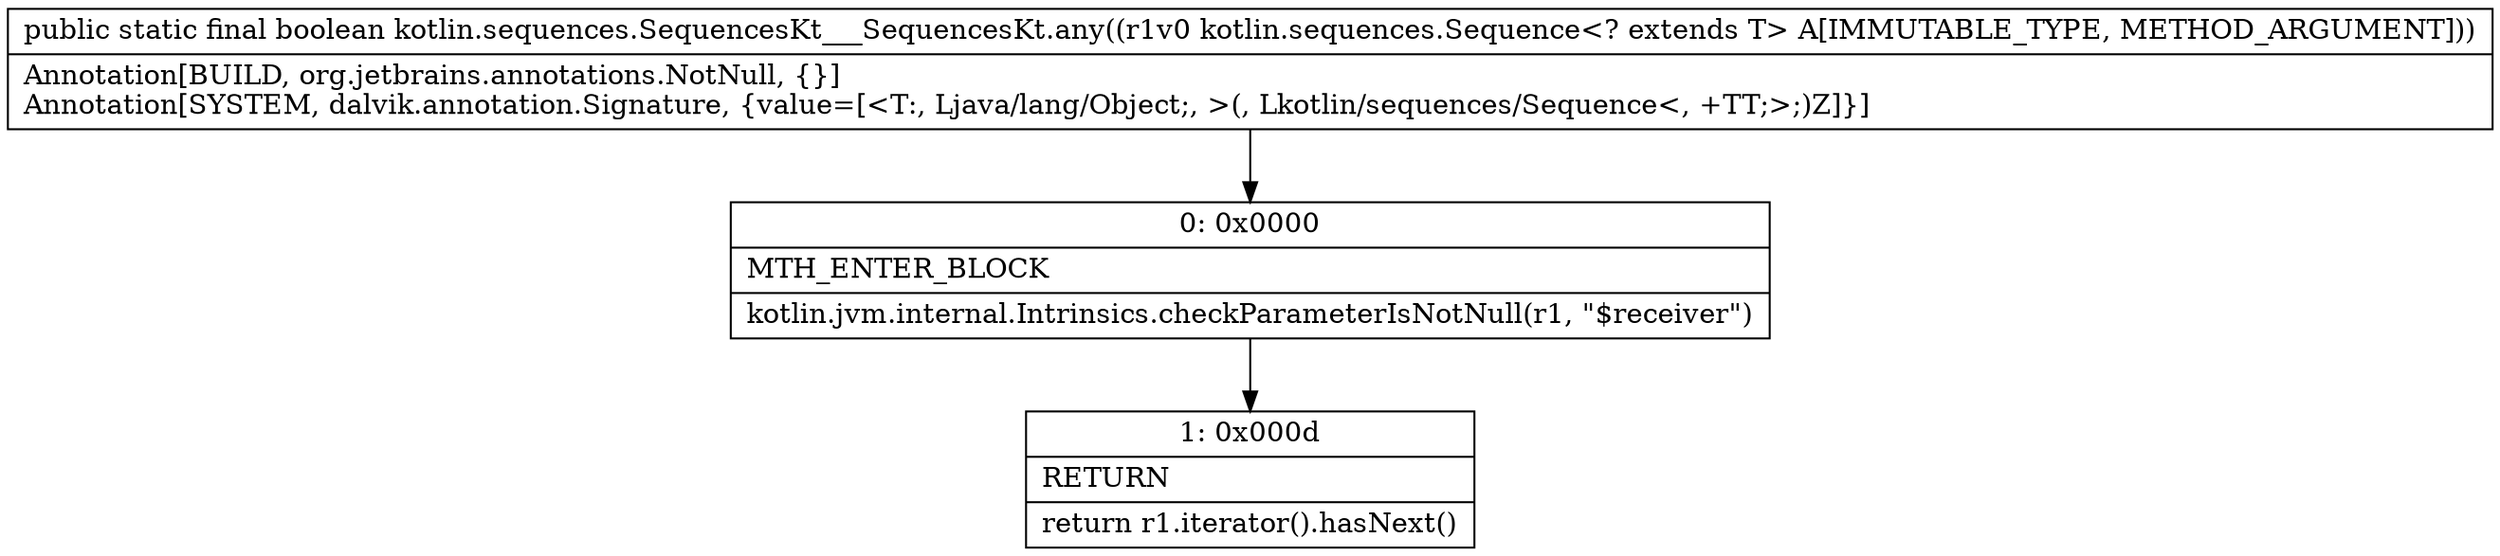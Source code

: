 digraph "CFG forkotlin.sequences.SequencesKt___SequencesKt.any(Lkotlin\/sequences\/Sequence;)Z" {
Node_0 [shape=record,label="{0\:\ 0x0000|MTH_ENTER_BLOCK\l|kotlin.jvm.internal.Intrinsics.checkParameterIsNotNull(r1, \"$receiver\")\l}"];
Node_1 [shape=record,label="{1\:\ 0x000d|RETURN\l|return r1.iterator().hasNext()\l}"];
MethodNode[shape=record,label="{public static final boolean kotlin.sequences.SequencesKt___SequencesKt.any((r1v0 kotlin.sequences.Sequence\<? extends T\> A[IMMUTABLE_TYPE, METHOD_ARGUMENT]))  | Annotation[BUILD, org.jetbrains.annotations.NotNull, \{\}]\lAnnotation[SYSTEM, dalvik.annotation.Signature, \{value=[\<T:, Ljava\/lang\/Object;, \>(, Lkotlin\/sequences\/Sequence\<, +TT;\>;)Z]\}]\l}"];
MethodNode -> Node_0;
Node_0 -> Node_1;
}

